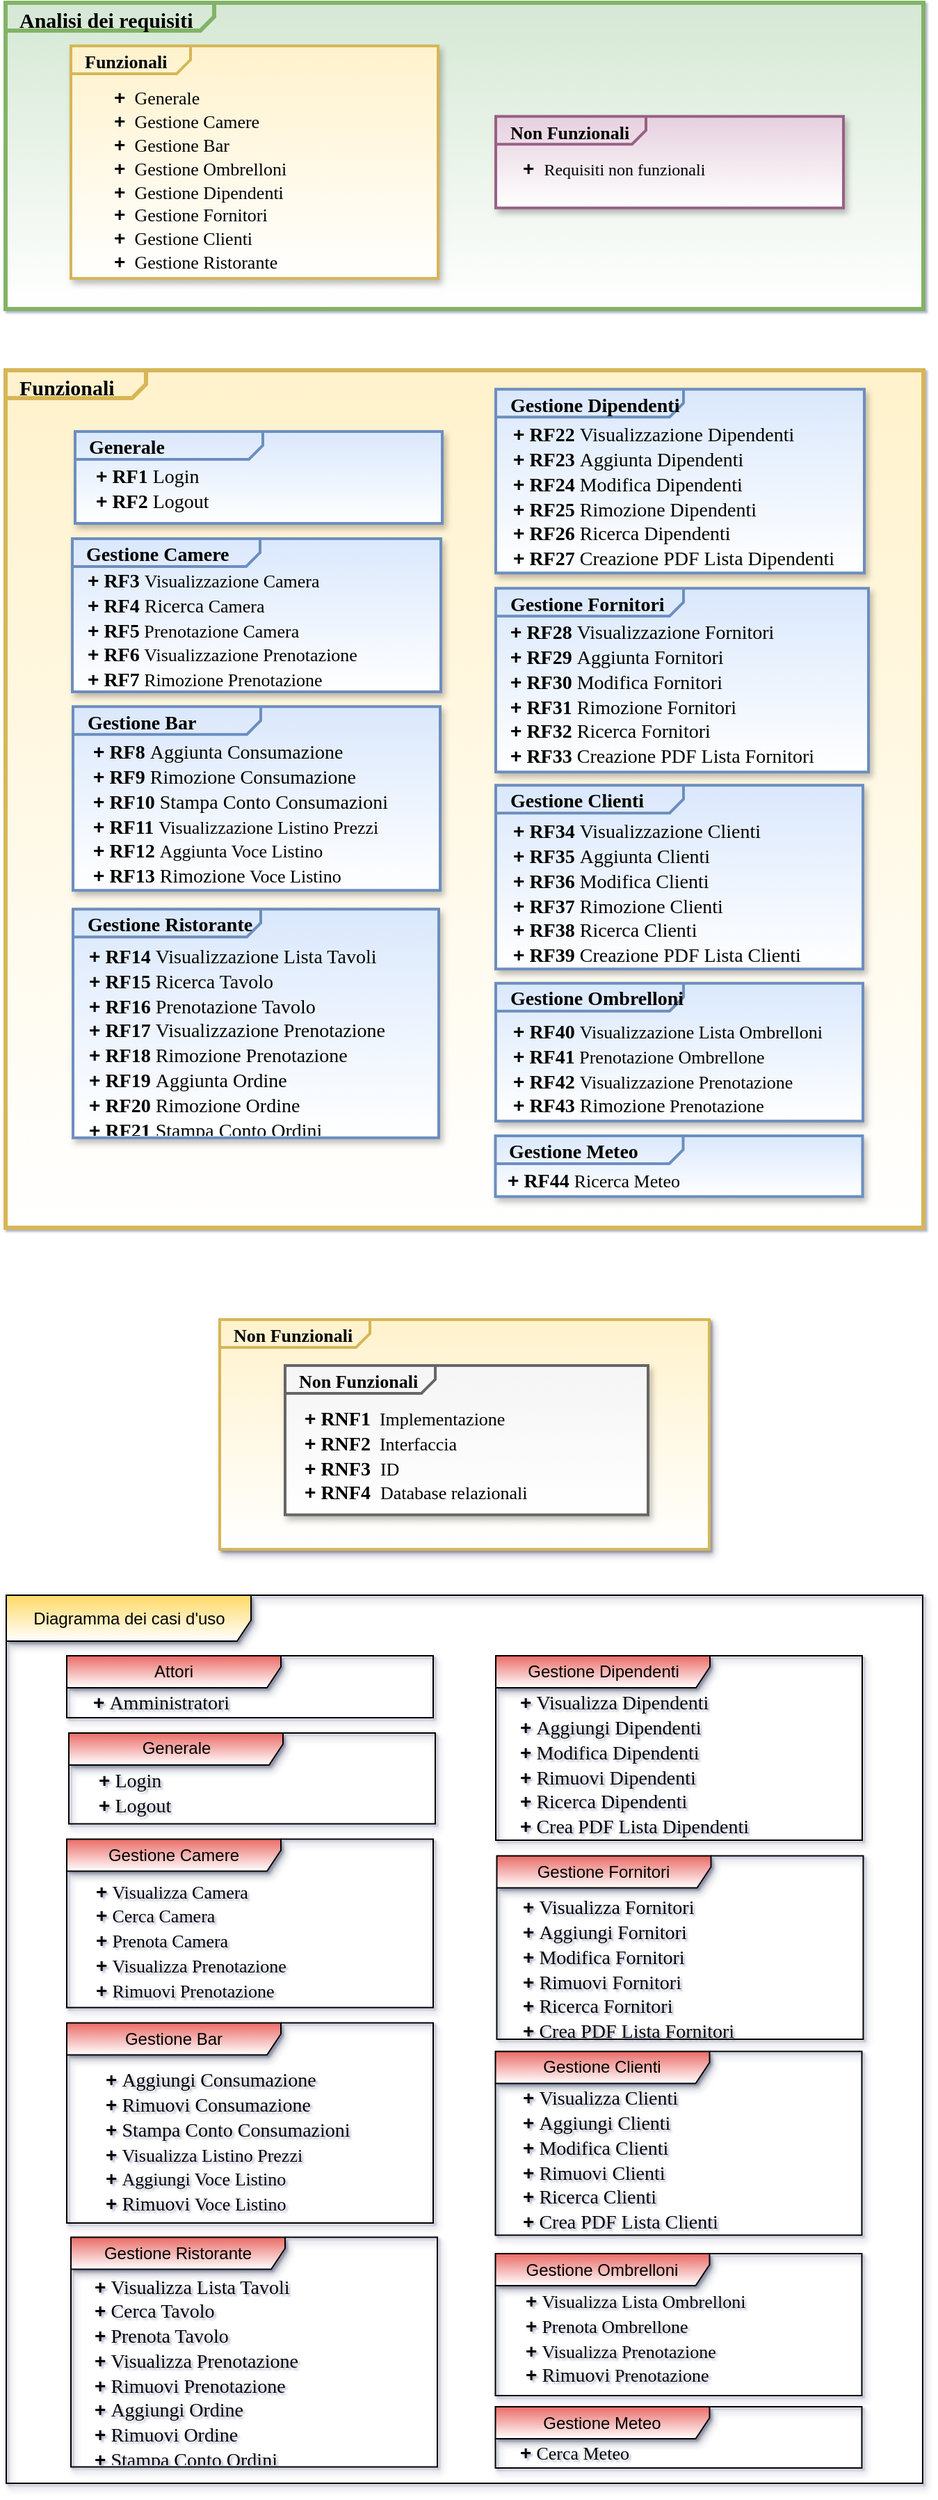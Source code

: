 <mxfile version="14.8.6" type="github">
  <diagram id="C5RBs43oDa-KdzZeNtuy" name="Page-1">
    <mxGraphModel dx="1038" dy="547" grid="1" gridSize="11" guides="1" tooltips="1" connect="1" arrows="1" fold="1" page="1" pageScale="1" pageWidth="827" pageHeight="1169" background="none" math="0" shadow="1">
      <root>
        <mxCell id="WIyWlLk6GJQsqaUBKTNV-0" />
        <mxCell id="WIyWlLk6GJQsqaUBKTNV-1" parent="WIyWlLk6GJQsqaUBKTNV-0" />
        <mxCell id="uHko3ZqcCqg4jHDyhWzK-17" value="Diagramma dei casi d&#39;uso" style="shape=umlFrame;whiteSpace=wrap;html=1;gradientColor=#ffffff;fillColor=#FFD966;shadow=1;sketch=0;width=176;height=33;" parent="WIyWlLk6GJQsqaUBKTNV-1" vertex="1">
          <mxGeometry x="44.5" y="1188" width="659" height="638" as="geometry" />
        </mxCell>
        <mxCell id="uHko3ZqcCqg4jHDyhWzK-24" value="Gestione Ristorante" style="shape=umlFrame;whiteSpace=wrap;html=1;shadow=1;sketch=0;fillColor=#EA6B66;gradientColor=#ffffff;width=154;height=23;" parent="WIyWlLk6GJQsqaUBKTNV-1" vertex="1">
          <mxGeometry x="91" y="1649.25" width="263.5" height="165" as="geometry" />
        </mxCell>
        <mxCell id="uHko3ZqcCqg4jHDyhWzK-28" value="Generale" style="shape=umlFrame;whiteSpace=wrap;html=1;shadow=1;sketch=0;fillColor=#EA6B66;gradientColor=#ffffff;width=154;height=23;" parent="WIyWlLk6GJQsqaUBKTNV-1" vertex="1">
          <mxGeometry x="89.5" y="1287" width="263.5" height="65.25" as="geometry" />
        </mxCell>
        <mxCell id="uHko3ZqcCqg4jHDyhWzK-27" value="Gestione Camere" style="shape=umlFrame;whiteSpace=wrap;html=1;shadow=1;sketch=0;fillColor=#EA6B66;gradientColor=#ffffff;width=154;height=23;" parent="WIyWlLk6GJQsqaUBKTNV-1" vertex="1">
          <mxGeometry x="88" y="1363.25" width="263.5" height="121" as="geometry" />
        </mxCell>
        <mxCell id="uHko3ZqcCqg4jHDyhWzK-25" value="Gestione Ombrelloni" style="shape=umlFrame;whiteSpace=wrap;html=1;shadow=1;sketch=0;fillColor=#EA6B66;gradientColor=#ffffff;width=154;height=23;" parent="WIyWlLk6GJQsqaUBKTNV-1" vertex="1">
          <mxGeometry x="396.25" y="1661" width="263.5" height="102" as="geometry" />
        </mxCell>
        <mxCell id="uHko3ZqcCqg4jHDyhWzK-23" value="Gestione Clienti" style="shape=umlFrame;whiteSpace=wrap;html=1;shadow=1;sketch=0;fillColor=#EA6B66;gradientColor=#ffffff;width=154;height=23;" parent="WIyWlLk6GJQsqaUBKTNV-1" vertex="1">
          <mxGeometry x="396.25" y="1515.75" width="263.5" height="132" as="geometry" />
        </mxCell>
        <mxCell id="uHko3ZqcCqg4jHDyhWzK-22" value="Gestione Fornitori" style="shape=umlFrame;whiteSpace=wrap;html=1;shadow=1;sketch=0;fillColor=#EA6B66;gradientColor=#ffffff;width=154;height=23;" parent="WIyWlLk6GJQsqaUBKTNV-1" vertex="1">
          <mxGeometry x="397.25" y="1375.25" width="263.5" height="131.75" as="geometry" />
        </mxCell>
        <mxCell id="uHko3ZqcCqg4jHDyhWzK-21" value="Gestione Dipendenti" style="shape=umlFrame;whiteSpace=wrap;html=1;shadow=1;sketch=0;fillColor=#EA6B66;gradientColor=#ffffff;width=154;height=23;" parent="WIyWlLk6GJQsqaUBKTNV-1" vertex="1">
          <mxGeometry x="396.5" y="1231.5" width="263.5" height="132.5" as="geometry" />
        </mxCell>
        <mxCell id="D3HDeSOzt5VXVgKv0Lmd-0" value="&lt;p style=&quot;margin: 0px ; margin-top: 4px ; margin-left: 10px ; text-align: left&quot;&gt;&lt;b&gt;&lt;font style=&quot;font-size: 15px&quot; face=&quot;Times New Roman&quot;&gt;Funzionali&lt;/font&gt;&lt;/b&gt;&lt;/p&gt;" style="html=1;shape=mxgraph.sysml.package;align=left;spacingLeft=5;verticalAlign=top;spacingTop=0;labelX=101;html=1;overflow=fill;strokeColor=#d6b656;fillColor=#fff2cc;strokeWidth=3;noLabel=0;autosize=0;gradientColor=#FFFFFF;" parent="WIyWlLk6GJQsqaUBKTNV-1" vertex="1">
          <mxGeometry x="44" y="308" width="660" height="616" as="geometry" />
        </mxCell>
        <mxCell id="D3HDeSOzt5VXVgKv0Lmd-4" value="&lt;p style=&quot;margin: 0px ; margin-top: 4px ; margin-left: 10px ; text-align: left&quot;&gt;&lt;b&gt;&lt;font face=&quot;Times New Roman&quot; style=&quot;font-size: 15px&quot;&gt;Analisi dei requisiti&lt;/font&gt;&lt;/b&gt;&lt;/p&gt;" style="html=1;shape=mxgraph.sysml.package;align=left;spacingLeft=5;verticalAlign=top;spacingTop=-3;labelX=150;html=1;overflow=fill;strokeColor=#82b366;strokeWidth=3;fillColor=#d5e8d4;gradientColor=#FFFFFF;" parent="WIyWlLk6GJQsqaUBKTNV-1" vertex="1">
          <mxGeometry x="44" y="44" width="660" height="220" as="geometry" />
        </mxCell>
        <mxCell id="D3HDeSOzt5VXVgKv0Lmd-6" value="&lt;p style=&quot;margin: 0px ; margin-top: 4px ; margin-left: 10px ; text-align: left&quot;&gt;&lt;b&gt;&lt;font style=&quot;font-size: 13px&quot; face=&quot;Times New Roman&quot;&gt;Non Funzionali&lt;/font&gt;&lt;/b&gt;&lt;/p&gt;" style="html=1;shape=mxgraph.sysml.package;align=left;spacingLeft=5;verticalAlign=top;spacingTop=-3;labelX=108;html=1;overflow=fill;strokeColor=#996185;strokeWidth=2;fontSize=12;fillColor=#e6d0de;shadow=1;gradientColor=#FFFFFF;" parent="WIyWlLk6GJQsqaUBKTNV-1" vertex="1">
          <mxGeometry x="396.5" y="125.63" width="250" height="65.75" as="geometry" />
        </mxCell>
        <mxCell id="D3HDeSOzt5VXVgKv0Lmd-5" value="&lt;p style=&quot;margin: 0px ; margin-top: 4px ; margin-left: 10px ; text-align: left&quot;&gt;&lt;b&gt;&lt;font face=&quot;Times New Roman&quot; style=&quot;font-size: 13px&quot;&gt;Funzionali&lt;/font&gt;&lt;/b&gt;&lt;/p&gt;" style="html=1;shape=mxgraph.sysml.package;align=left;spacingLeft=5;verticalAlign=top;spacingTop=-3;labelX=86;html=1;overflow=fill;fontSize=12;strokeColor=#d6b656;fillColor=#fff2cc;strokeWidth=2;shadow=1;gradientColor=#FFFFFF;" parent="WIyWlLk6GJQsqaUBKTNV-1" vertex="1">
          <mxGeometry x="91" y="75" width="264" height="167" as="geometry" />
        </mxCell>
        <mxCell id="Pwwx5OgXnvk-JeBYDkTg-12" value="&lt;font style=&quot;font-size: 14px&quot;&gt;&lt;font&gt;&lt;b&gt;&lt;font style=&quot;font-size: 14px&quot;&gt;+&lt;/font&gt;&lt;font face=&quot;Times New Roman&quot; style=&quot;font-size: 13px&quot;&gt;&amp;nbsp;&amp;nbsp;&lt;/font&gt;&lt;/b&gt;&lt;/font&gt;&lt;span style=&quot;font-size: 13px ; font-family: &amp;#34;times new roman&amp;#34;&quot;&gt;Generale&lt;/span&gt;&lt;br&gt;&lt;b&gt;&lt;font style=&quot;font-size: 14px&quot;&gt;+&lt;/font&gt;&lt;/b&gt;&lt;span style=&quot;font-size: 13px ; font-family: &amp;#34;times new roman&amp;#34;&quot;&gt;&amp;nbsp;&lt;/span&gt;&lt;span style=&quot;font-size: 13px ; font-family: &amp;#34;times new roman&amp;#34;&quot;&gt;&amp;nbsp;Gestione Camere&lt;/span&gt;&lt;br&gt;&lt;b&gt;&lt;font style=&quot;font-size: 14px&quot;&gt;+&lt;/font&gt;&lt;/b&gt;&lt;span style=&quot;font-size: 13px ; font-family: &amp;#34;times new roman&amp;#34;&quot;&gt;&amp;nbsp; Gestione Bar&lt;/span&gt;&lt;br&gt;&lt;b&gt;&lt;font style=&quot;font-size: 14px&quot;&gt;+&lt;/font&gt;&lt;/b&gt;&lt;span style=&quot;font-size: 13px ; font-family: &amp;#34;times new roman&amp;#34;&quot;&gt;&amp;nbsp;&lt;/span&gt;&lt;span style=&quot;font-family: &amp;#34;times new roman&amp;#34; ; font-size: 13px&quot;&gt;&amp;nbsp;Gestione Ombrelloni&lt;br&gt;&lt;/span&gt;&lt;b&gt;+&lt;/b&gt;&lt;span style=&quot;font-size: 13px ; font-family: &amp;#34;times new roman&amp;#34;&quot;&gt;&amp;nbsp;&lt;/span&gt;&lt;span style=&quot;font-family: &amp;#34;times new roman&amp;#34; ; font-size: 13px&quot;&gt;&amp;nbsp;Gestione Dipendenti&lt;br&gt;&lt;/span&gt;&lt;b&gt;+&lt;/b&gt;&lt;span style=&quot;font-size: 13px ; font-family: &amp;#34;times new roman&amp;#34;&quot;&gt;&amp;nbsp;&lt;/span&gt;&lt;span style=&quot;font-family: &amp;#34;times new roman&amp;#34; ; font-size: 13px&quot;&gt;&amp;nbsp;Gestione Fornitori&lt;br&gt;&lt;/span&gt;&lt;b&gt;+&lt;/b&gt;&lt;span style=&quot;font-size: 13px ; font-family: &amp;#34;times new roman&amp;#34;&quot;&gt;&amp;nbsp;&lt;/span&gt;&lt;span style=&quot;font-family: &amp;#34;times new roman&amp;#34; ; font-size: 13px&quot;&gt;&amp;nbsp;Gestione Clienti&lt;/span&gt;&lt;span style=&quot;font-family: &amp;#34;times new roman&amp;#34; ; font-size: 13px&quot;&gt;&lt;br&gt;&lt;/span&gt;&lt;b&gt;+&lt;/b&gt;&lt;span style=&quot;font-size: 13px ; font-family: &amp;#34;times new roman&amp;#34;&quot;&gt;&amp;nbsp;&lt;/span&gt;&lt;span style=&quot;font-family: &amp;#34;times new roman&amp;#34; ; font-size: 13px&quot;&gt;&amp;nbsp;Gestione Ristorante&lt;br&gt;&lt;/span&gt;&lt;/font&gt;" style="text;strokeColor=none;fillColor=none;html=1;whiteSpace=wrap;verticalAlign=middle;overflow=hidden;" parent="WIyWlLk6GJQsqaUBKTNV-1" vertex="1">
          <mxGeometry x="120" y="99" width="160" height="143" as="geometry" />
        </mxCell>
        <mxCell id="Pwwx5OgXnvk-JeBYDkTg-14" value="&lt;b style=&quot;font-size: 14px&quot;&gt;+&lt;font face=&quot;Times New Roman&quot;&gt;&amp;nbsp;&amp;nbsp;&lt;/font&gt;&lt;/b&gt;&lt;span style=&quot;font-family: &amp;#34;times new roman&amp;#34;&quot;&gt;Requisiti non funzionali&lt;br&gt;&lt;/span&gt;" style="text;html=1;whiteSpace=wrap;verticalAlign=middle;overflow=hidden;" parent="WIyWlLk6GJQsqaUBKTNV-1" vertex="1">
          <mxGeometry x="414" y="143" width="180" height="39" as="geometry" />
        </mxCell>
        <mxCell id="D3HDeSOzt5VXVgKv0Lmd-7" value="&lt;p style=&quot;margin: 0px ; margin-top: 4px ; margin-left: 10px ; text-align: left&quot;&gt;&lt;b&gt;&lt;font style=&quot;font-size: 14px&quot; face=&quot;Times New Roman&quot;&gt;Gestione Camere&lt;/font&gt;&lt;/b&gt;&lt;/p&gt;" style="html=1;shape=mxgraph.sysml.package;align=left;spacingLeft=5;verticalAlign=top;spacingTop=-3;labelX=135;html=1;overflow=fill;strokeColor=#6c8ebf;strokeWidth=2;fontSize=12;fillColor=#dae8fc;shadow=1;gradientColor=#FFFFFF;" parent="WIyWlLk6GJQsqaUBKTNV-1" vertex="1">
          <mxGeometry x="92" y="429" width="265" height="110" as="geometry" />
        </mxCell>
        <mxCell id="D3HDeSOzt5VXVgKv0Lmd-12" value="&lt;font&gt;&lt;font face=&quot;Helvetica&quot; style=&quot;font-size: 14px ; font-weight: 700&quot;&gt;+&lt;/font&gt;&lt;span style=&quot;font-size: 14px ; font-weight: 700&quot;&gt;&amp;nbsp;RF3&lt;/span&gt;&lt;span style=&quot;font-size: 14px ; font-weight: 700&quot;&gt;&amp;nbsp;&lt;/span&gt;&lt;font style=&quot;font-size: 13px&quot;&gt;Visualizzazione Camera&lt;br&gt;&lt;/font&gt;&lt;font face=&quot;Helvetica&quot; style=&quot;font-size: 14px ; font-weight: 700&quot;&gt;+&lt;/font&gt;&lt;span style=&quot;font-size: 14px ; font-weight: 700&quot;&gt;&amp;nbsp;RF4&lt;/span&gt;&lt;span style=&quot;font-size: 14px ; font-weight: 700&quot;&gt;&amp;nbsp;&lt;/span&gt;&lt;span style=&quot;font-size: 14px&quot;&gt;Ricerca&lt;/span&gt;&lt;font style=&quot;font-size: 13px&quot;&gt;&amp;nbsp;Camera&lt;/font&gt;&lt;br&gt;&lt;font face=&quot;Helvetica&quot; style=&quot;font-size: 14px ; font-weight: 700&quot;&gt;+&lt;/font&gt;&lt;span style=&quot;font-size: 14px ; font-weight: 700&quot;&gt;&amp;nbsp;RF5&lt;/span&gt;&lt;span style=&quot;font-size: 13px&quot;&gt;&amp;nbsp;Prenotazione Camera&lt;br&gt;&lt;/span&gt;&lt;font face=&quot;Helvetica&quot; style=&quot;font-size: 14px ; font-weight: 700&quot;&gt;+&lt;/font&gt;&lt;span style=&quot;font-size: 14px ; font-weight: 700&quot;&gt;&amp;nbsp;RF6&lt;/span&gt;&lt;span style=&quot;font-size: 13px&quot;&gt;&amp;nbsp;&lt;/span&gt;&lt;span style=&quot;font-size: 13px&quot;&gt;Visualizzazione Prenotazione&lt;/span&gt;&lt;br&gt;&lt;font face=&quot;Helvetica&quot; style=&quot;font-size: 14px ; font-weight: 700&quot;&gt;+&lt;/font&gt;&lt;span style=&quot;font-size: 14px ; font-weight: 700&quot;&gt;&amp;nbsp;RF7&lt;/span&gt;&lt;span style=&quot;font-size: 13px&quot;&gt;&amp;nbsp;&lt;/span&gt;&lt;span style=&quot;font-size: 13px&quot;&gt;Rimozione Prenotazione&lt;/span&gt;&lt;/font&gt;" style="text;strokeColor=none;fillColor=none;html=1;whiteSpace=wrap;verticalAlign=middle;overflow=hidden;fontFamily=Times New Roman;" parent="WIyWlLk6GJQsqaUBKTNV-1" vertex="1">
          <mxGeometry x="100.5" y="439.63" width="241" height="110" as="geometry" />
        </mxCell>
        <mxCell id="D3HDeSOzt5VXVgKv0Lmd-18" value="&lt;p style=&quot;margin: 0px ; margin-top: 4px ; margin-left: 10px ; text-align: left&quot;&gt;&lt;b&gt;&lt;font style=&quot;font-size: 13px&quot; face=&quot;Times New Roman&quot;&gt;Non Funzionali&lt;/font&gt;&lt;/b&gt;&lt;/p&gt;" style="html=1;shape=mxgraph.sysml.package;align=left;spacingLeft=5;verticalAlign=top;spacingTop=-3;labelX=108;html=1;overflow=fill;strokeWidth=2;fontSize=12;shadow=1;strokeColor=#d6b656;fillColor=#fff2cc;gradientColor=#FFFFFF;" parent="WIyWlLk6GJQsqaUBKTNV-1" vertex="1">
          <mxGeometry x="198" y="990" width="352" height="165" as="geometry" />
        </mxCell>
        <mxCell id="D3HDeSOzt5VXVgKv0Lmd-19" value="&lt;p style=&quot;margin: 0px ; margin-top: 4px ; margin-left: 10px ; text-align: left&quot;&gt;&lt;b&gt;&lt;font style=&quot;font-size: 13px&quot; face=&quot;Times New Roman&quot;&gt;Non Funzionali&lt;/font&gt;&lt;/b&gt;&lt;/p&gt;" style="html=1;shape=mxgraph.sysml.package;align=left;spacingLeft=5;verticalAlign=top;spacingTop=-3;labelX=108;html=1;overflow=fill;strokeWidth=2;fontSize=12;shadow=1;strokeColor=#666666;fillColor=#f5f5f5;gradientColor=#FFFFFF;" parent="WIyWlLk6GJQsqaUBKTNV-1" vertex="1">
          <mxGeometry x="245" y="1023" width="261" height="107.25" as="geometry" />
        </mxCell>
        <mxCell id="D3HDeSOzt5VXVgKv0Lmd-20" value="&lt;font&gt;&lt;font&gt;&lt;font style=&quot;font-weight: bold ; font-size: 14px&quot;&gt;&lt;font face=&quot;Helvetica&quot;&gt;+&lt;/font&gt;&amp;nbsp;RNF1&lt;/font&gt;&lt;font style=&quot;font-weight: bold ; font-size: 13px&quot;&gt;&amp;nbsp; &lt;/font&gt;&lt;font style=&quot;font-size: 13px&quot;&gt;Implementazione&lt;/font&gt;&lt;/font&gt;&lt;br&gt;&lt;font face=&quot;Helvetica&quot; style=&quot;font-size: 14px ; font-weight: 700&quot;&gt;+&lt;/font&gt;&lt;span style=&quot;font-size: 14px ; font-weight: 700&quot;&gt;&amp;nbsp;RNF&lt;/span&gt;&lt;b&gt;&lt;font style=&quot;font-size: 14px&quot;&gt;2&lt;/font&gt;&lt;/b&gt;&lt;span style=&quot;font-size: 13px&quot;&gt;&amp;nbsp;&lt;/span&gt;&lt;span style=&quot;font-size: 13px&quot;&gt;&amp;nbsp;Interfaccia&lt;br&gt;&lt;/span&gt;&lt;font&gt;&lt;font face=&quot;Helvetica&quot; style=&quot;font-size: 14px ; font-weight: 700&quot;&gt;+&lt;/font&gt;&lt;span style=&quot;font-size: 14px ; font-weight: 700&quot;&gt;&amp;nbsp;RNF3&lt;/span&gt;&lt;b style=&quot;font-size: 14px&quot;&gt;&amp;nbsp;&amp;nbsp;&lt;/b&gt;&lt;font style=&quot;font-size: 13px&quot;&gt;ID&lt;/font&gt;&lt;br&gt;&lt;/font&gt;&lt;font face=&quot;Helvetica&quot; style=&quot;font-size: 14px ; font-weight: 700&quot;&gt;+&lt;/font&gt;&lt;span style=&quot;font-size: 14px ; font-weight: 700&quot;&gt;&amp;nbsp;RNF4&lt;/span&gt;&lt;b&gt;&lt;font style=&quot;font-size: 14px&quot;&gt;&amp;nbsp;&amp;nbsp;&lt;/font&gt;&lt;/b&gt;&lt;span style=&quot;font-size: 13px&quot;&gt;Database relazionali&lt;/span&gt;&lt;br&gt;&lt;/font&gt;" style="text;strokeColor=none;fillColor=none;html=1;whiteSpace=wrap;verticalAlign=middle;overflow=hidden;fontFamily=Times New Roman;" parent="WIyWlLk6GJQsqaUBKTNV-1" vertex="1">
          <mxGeometry x="257" y="1045.25" width="183" height="85" as="geometry" />
        </mxCell>
        <mxCell id="4B_8ZGpId8C0Z32hghVD-11" value="&lt;p style=&quot;margin: 0px ; margin-top: 4px ; margin-left: 10px ; text-align: left&quot;&gt;&lt;b&gt;&lt;font style=&quot;font-size: 14px&quot; face=&quot;Times New Roman&quot;&gt;Gestione Ombrelloni&lt;/font&gt;&lt;/b&gt;&lt;/p&gt;" style="html=1;shape=mxgraph.sysml.package;align=left;spacingLeft=5;verticalAlign=top;spacingTop=-3;labelX=135;html=1;overflow=fill;strokeColor=#6c8ebf;strokeWidth=2;fontSize=12;fillColor=#dae8fc;shadow=1;gradientColor=#FFFFFF;" parent="WIyWlLk6GJQsqaUBKTNV-1" vertex="1">
          <mxGeometry x="396.5" y="748.38" width="264" height="99" as="geometry" />
        </mxCell>
        <mxCell id="4B_8ZGpId8C0Z32hghVD-12" value="&lt;p style=&quot;margin: 0px ; margin-top: 4px ; margin-left: 10px ; text-align: left&quot;&gt;&lt;b&gt;&lt;font style=&quot;font-size: 14px&quot; face=&quot;Times New Roman&quot;&gt;Gestione Bar&lt;/font&gt;&lt;/b&gt;&lt;/p&gt;" style="html=1;shape=mxgraph.sysml.package;align=left;spacingLeft=5;verticalAlign=top;spacingTop=-3;labelX=135;html=1;overflow=fill;strokeColor=#6c8ebf;strokeWidth=2;fontSize=12;fillColor=#dae8fc;shadow=1;gradientColor=#FFFFFF;" parent="WIyWlLk6GJQsqaUBKTNV-1" vertex="1">
          <mxGeometry x="92.5" y="549.63" width="264" height="132" as="geometry" />
        </mxCell>
        <mxCell id="4B_8ZGpId8C0Z32hghVD-13" value="&lt;p style=&quot;margin: 0px ; margin-top: 4px ; margin-left: 10px ; text-align: left&quot;&gt;&lt;font face=&quot;Times New Roman&quot;&gt;&lt;span style=&quot;font-size: 14px&quot;&gt;&lt;b&gt;Gestione Ristorante&lt;/b&gt;&lt;/span&gt;&lt;/font&gt;&lt;/p&gt;" style="html=1;shape=mxgraph.sysml.package;align=left;spacingLeft=5;verticalAlign=top;spacingTop=-3;labelX=135;html=1;overflow=fill;strokeColor=#6c8ebf;strokeWidth=2;fontSize=12;fillColor=#dae8fc;shadow=1;gradientColor=#FFFFFF;" parent="WIyWlLk6GJQsqaUBKTNV-1" vertex="1">
          <mxGeometry x="92.5" y="695.13" width="263" height="164.25" as="geometry" />
        </mxCell>
        <mxCell id="4B_8ZGpId8C0Z32hghVD-14" value="&lt;p style=&quot;margin: 0px ; margin-top: 4px ; margin-left: 10px ; text-align: left&quot;&gt;&lt;b&gt;&lt;font style=&quot;font-size: 14px&quot; face=&quot;Times New Roman&quot;&gt;Gestione Clienti&lt;/font&gt;&lt;/b&gt;&lt;/p&gt;" style="html=1;shape=mxgraph.sysml.package;align=left;spacingLeft=5;verticalAlign=top;spacingTop=-3;labelX=135;html=1;overflow=fill;strokeColor=#6c8ebf;strokeWidth=2;fontSize=12;fillColor=#dae8fc;shadow=1;gradientColor=#FFFFFF;" parent="WIyWlLk6GJQsqaUBKTNV-1" vertex="1">
          <mxGeometry x="396.5" y="606.13" width="264" height="132" as="geometry" />
        </mxCell>
        <mxCell id="4B_8ZGpId8C0Z32hghVD-15" value="&lt;p style=&quot;margin: 0px ; margin-top: 4px ; margin-left: 10px ; text-align: left&quot;&gt;&lt;font face=&quot;Times New Roman&quot;&gt;&lt;span style=&quot;font-size: 14px&quot;&gt;&lt;b&gt;Generale&lt;/b&gt;&lt;/span&gt;&lt;/font&gt;&lt;/p&gt;" style="html=1;shape=mxgraph.sysml.package;align=left;spacingLeft=5;verticalAlign=top;spacingTop=-3;labelX=135;html=1;overflow=fill;strokeColor=#6c8ebf;strokeWidth=2;fontSize=12;fillColor=#dae8fc;shadow=1;gradientColor=#FFFFFF;" parent="WIyWlLk6GJQsqaUBKTNV-1" vertex="1">
          <mxGeometry x="94" y="352" width="264" height="66" as="geometry" />
        </mxCell>
        <mxCell id="4B_8ZGpId8C0Z32hghVD-16" value="&lt;font&gt;&lt;font&gt;&lt;font style=&quot;font-weight: bold ; font-size: 14px&quot;&gt;&lt;font face=&quot;Helvetica&quot;&gt;+&lt;/font&gt;&amp;nbsp;RF40&amp;nbsp;&lt;font style=&quot;font-weight: 400 ; font-size: 13px&quot;&gt;Visualizzazione Lista Ombrelloni&lt;/font&gt;&lt;br style=&quot;font-size: 12px ; font-weight: 400&quot;&gt;&lt;font face=&quot;Helvetica&quot;&gt;+&lt;/font&gt; RF41&lt;/font&gt;&lt;font style=&quot;font-size: 13px&quot;&gt;&lt;b&gt;&amp;nbsp;&lt;/b&gt;Prenotazione Ombrellone&lt;br&gt;&lt;/font&gt;&lt;/font&gt;&lt;font face=&quot;Helvetica&quot; style=&quot;font-size: 14px ; font-weight: 700&quot;&gt;+&lt;/font&gt;&lt;span style=&quot;font-size: 14px ; font-weight: 700&quot;&gt;&amp;nbsp;RF42&lt;/span&gt;&lt;span style=&quot;font-size: 14px ; font-weight: 700&quot;&gt;&amp;nbsp;&lt;/span&gt;&lt;font style=&quot;font-size: 13px&quot;&gt;Visualizzazione Prenotazione&lt;/font&gt;&lt;br&gt;&lt;font face=&quot;Helvetica&quot; style=&quot;font-size: 14px ; font-weight: 700&quot;&gt;+&lt;/font&gt;&lt;span style=&quot;font-size: 14px ; font-weight: 700&quot;&gt;&amp;nbsp;RF43&amp;nbsp;&lt;/span&gt;&lt;span style=&quot;font-size: 14px&quot;&gt;Rimozione&lt;/span&gt;&lt;font style=&quot;font-size: 13px&quot;&gt;&amp;nbsp;Prenotazione&lt;/font&gt;&lt;/font&gt;" style="text;strokeColor=none;fillColor=none;html=1;whiteSpace=wrap;verticalAlign=middle;overflow=hidden;fontFamily=Times New Roman;" parent="WIyWlLk6GJQsqaUBKTNV-1" vertex="1">
          <mxGeometry x="407" y="771.88" width="238" height="75.5" as="geometry" />
        </mxCell>
        <mxCell id="4B_8ZGpId8C0Z32hghVD-17" value="&lt;font&gt;&lt;font&gt;&lt;font style=&quot;font-weight: bold ; font-size: 14px&quot;&gt;&lt;font face=&quot;Helvetica&quot;&gt;+&lt;/font&gt;&amp;nbsp;RF8&lt;/font&gt;&lt;font style=&quot;font-size: 14px&quot;&gt;&amp;nbsp;Aggiunta Consumazione&lt;br&gt;&lt;/font&gt;&lt;font&gt;&lt;font style=&quot;font-weight: bold ; font-size: 14px&quot;&gt;&lt;font face=&quot;Helvetica&quot;&gt;+&lt;/font&gt;&amp;nbsp;RF9&lt;/font&gt;&lt;font style=&quot;font-size: 14px&quot;&gt;&amp;nbsp;Rimozione Consumazione&lt;br&gt;&lt;/font&gt;&lt;font style=&quot;font-weight: bold ; font-size: 14px&quot;&gt;&lt;font face=&quot;Helvetica&quot;&gt;+&lt;/font&gt;&amp;nbsp;RF10&lt;/font&gt;&lt;font style=&quot;font-size: 14px&quot;&gt;&amp;nbsp;Stampa Conto Consumazioni&lt;/font&gt;&lt;br&gt;&lt;font face=&quot;Helvetica&quot; style=&quot;font-size: 14px ; font-weight: bold&quot;&gt;+&lt;/font&gt;&lt;span style=&quot;font-size: 14px&quot;&gt;&lt;b&gt; RF11&lt;/b&gt;&amp;nbsp;&lt;/span&gt;&lt;/font&gt;&lt;font style=&quot;font-size: 13px&quot;&gt;Visualizzazione Listino Prezzi&lt;br&gt;&lt;/font&gt;&lt;/font&gt;&lt;font face=&quot;Helvetica&quot; style=&quot;font-size: 14px ; font-weight: 700&quot;&gt;+&lt;/font&gt;&lt;span style=&quot;font-size: 14px ; font-weight: 700&quot;&gt;&amp;nbsp;RF12&lt;/span&gt;&lt;span style=&quot;font-size: 14px&quot;&gt;&amp;nbsp;&lt;/span&gt;&lt;span style=&quot;font-size: 13px&quot;&gt;Aggiunta Voce Listino&lt;/span&gt;&lt;br&gt;&lt;font face=&quot;Helvetica&quot; style=&quot;font-size: 14px ; font-weight: 700&quot;&gt;+&lt;/font&gt;&lt;span style=&quot;font-size: 14px ; font-weight: 700&quot;&gt;&amp;nbsp;RF13&lt;/span&gt;&lt;span style=&quot;font-size: 14px&quot;&gt;&amp;nbsp;&lt;/span&gt;&lt;span style=&quot;font-size: 14px&quot;&gt;Rimozione&lt;/span&gt;&lt;font style=&quot;font-size: 13px&quot;&gt;&amp;nbsp;Voce Listino&lt;/font&gt;&lt;/font&gt;" style="text;strokeColor=none;fillColor=none;html=1;whiteSpace=wrap;verticalAlign=middle;overflow=hidden;fontFamily=Times New Roman;" parent="WIyWlLk6GJQsqaUBKTNV-1" vertex="1">
          <mxGeometry x="104.5" y="558.63" width="220" height="136.5" as="geometry" />
        </mxCell>
        <mxCell id="4B_8ZGpId8C0Z32hghVD-18" value="&lt;font&gt;&lt;font&gt;&lt;font style=&quot;font-weight: bold ; font-size: 14px&quot;&gt;&lt;font face=&quot;Helvetica&quot;&gt;+&lt;/font&gt;&amp;nbsp;RF14&lt;/font&gt;&lt;font style=&quot;font-size: 14px&quot;&gt;&amp;nbsp;Visualizzazione Lista Tavoli&lt;br&gt;&lt;font style=&quot;font-weight: bold&quot;&gt;&lt;font face=&quot;Helvetica&quot;&gt;+&lt;/font&gt;&amp;nbsp;RF15&lt;/font&gt;&amp;nbsp;Ricerca Tavolo&lt;br&gt;&lt;/font&gt;&lt;font&gt;&lt;font style=&quot;font-weight: bold ; font-size: 14px&quot;&gt;&lt;font face=&quot;Helvetica&quot;&gt;+&lt;/font&gt;&amp;nbsp;RF16&lt;/font&gt;&lt;font style=&quot;font-size: 14px&quot;&gt;&amp;nbsp;Prenotazione Tavolo&lt;br&gt;&lt;/font&gt;&lt;font style=&quot;font-weight: bold ; font-size: 14px&quot;&gt;&lt;font face=&quot;Helvetica&quot;&gt;+&lt;/font&gt;&amp;nbsp;RF17&lt;/font&gt;&lt;font style=&quot;font-size: 14px&quot;&gt;&amp;nbsp;Visualizzazione Prenotazione&lt;/font&gt;&lt;br&gt;&lt;font face=&quot;Helvetica&quot; style=&quot;font-size: 14px ; font-weight: bold&quot;&gt;+&lt;/font&gt;&lt;span style=&quot;font-size: 14px&quot;&gt;&lt;b&gt; RF18&lt;/b&gt;&amp;nbsp;Rimozione Prenotazione&lt;/span&gt;&lt;/font&gt;&lt;font style=&quot;font-size: 13px&quot;&gt;&lt;br&gt;&lt;/font&gt;&lt;/font&gt;&lt;font face=&quot;Helvetica&quot; style=&quot;font-size: 14px ; font-weight: 700&quot;&gt;+&lt;/font&gt;&lt;span style=&quot;font-size: 14px ; font-weight: 700&quot;&gt;&amp;nbsp;RF19&lt;/span&gt;&lt;span style=&quot;font-size: 14px&quot;&gt;&amp;nbsp;Aggiunta Ordine&lt;/span&gt;&lt;br&gt;&lt;font face=&quot;Helvetica&quot; style=&quot;font-size: 14px ; font-weight: 700&quot;&gt;+&lt;/font&gt;&lt;span style=&quot;font-size: 14px ; font-weight: 700&quot;&gt;&amp;nbsp;RF20&amp;nbsp;&lt;/span&gt;&lt;span style=&quot;font-size: 14px&quot;&gt;Rimozione Ordine&lt;br&gt;&lt;/span&gt;&lt;font face=&quot;Helvetica&quot; style=&quot;font-size: 14px ; font-weight: 700&quot;&gt;+&lt;/font&gt;&lt;span style=&quot;font-size: 14px ; font-weight: 700&quot;&gt;&amp;nbsp;RF21&lt;/span&gt;&lt;span style=&quot;font-size: 14px&quot;&gt;&amp;nbsp;Stampa Conto Ordini&lt;/span&gt;&lt;span style=&quot;font-size: 14px&quot;&gt;&lt;br&gt;&lt;/span&gt;&lt;/font&gt;" style="text;strokeColor=none;fillColor=none;html=1;whiteSpace=wrap;verticalAlign=middle;overflow=hidden;fontFamily=Times New Roman;" parent="WIyWlLk6GJQsqaUBKTNV-1" vertex="1">
          <mxGeometry x="102" y="718.63" width="220" height="140.75" as="geometry" />
        </mxCell>
        <mxCell id="4B_8ZGpId8C0Z32hghVD-20" value="&lt;font&gt;&lt;font&gt;&lt;font style=&quot;font-weight: bold ; font-size: 14px&quot;&gt;&lt;font face=&quot;Helvetica&quot;&gt;+&lt;/font&gt;&amp;nbsp;RF34&lt;/font&gt;&lt;font style=&quot;font-size: 14px&quot;&gt;&amp;nbsp;Visualizzazione Clienti&lt;br&gt;&lt;/font&gt;&lt;font&gt;&lt;font style=&quot;font-weight: bold ; font-size: 14px&quot;&gt;&lt;font face=&quot;Helvetica&quot;&gt;+&lt;/font&gt;&amp;nbsp;RF35&lt;/font&gt;&lt;font style=&quot;font-size: 14px&quot;&gt;&amp;nbsp;Aggiunta Clienti&lt;br&gt;&lt;/font&gt;&lt;font style=&quot;font-weight: bold ; font-size: 14px&quot;&gt;&lt;font face=&quot;Helvetica&quot;&gt;+&lt;/font&gt;&amp;nbsp;RF36&lt;/font&gt;&lt;font style=&quot;font-size: 14px&quot;&gt;&amp;nbsp;Modifica Clienti&lt;/font&gt;&lt;br&gt;&lt;font face=&quot;Helvetica&quot; style=&quot;font-size: 14px ; font-weight: bold&quot;&gt;+&lt;/font&gt;&lt;span style=&quot;font-size: 14px&quot;&gt;&lt;b&gt; RF37&lt;/b&gt;&amp;nbsp;Rimozione Clienti&lt;/span&gt;&lt;/font&gt;&lt;font style=&quot;font-size: 13px&quot;&gt;&lt;br&gt;&lt;/font&gt;&lt;/font&gt;&lt;font face=&quot;Helvetica&quot; style=&quot;font-size: 14px ; font-weight: 700&quot;&gt;+&lt;/font&gt;&lt;span style=&quot;font-size: 14px ; font-weight: 700&quot;&gt;&amp;nbsp;RF38&lt;/span&gt;&lt;span style=&quot;font-size: 14px&quot;&gt;&amp;nbsp;Ricerca Clienti&lt;/span&gt;&lt;br&gt;&lt;font face=&quot;Helvetica&quot; style=&quot;font-size: 14px ; font-weight: 700&quot;&gt;+&lt;/font&gt;&lt;span style=&quot;font-size: 14px ; font-weight: 700&quot;&gt;&amp;nbsp;RF39&lt;/span&gt;&lt;span style=&quot;font-size: 14px&quot;&gt;&amp;nbsp;Creazione PDF Lista Clienti&lt;/span&gt;&lt;/font&gt;" style="text;strokeColor=none;fillColor=none;html=1;whiteSpace=wrap;verticalAlign=middle;overflow=hidden;fontFamily=Times New Roman;" parent="WIyWlLk6GJQsqaUBKTNV-1" vertex="1">
          <mxGeometry x="406.5" y="628.13" width="236" height="111.5" as="geometry" />
        </mxCell>
        <mxCell id="4B_8ZGpId8C0Z32hghVD-21" value="&lt;font&gt;&lt;font&gt;&lt;font style=&quot;font-weight: bold ; font-size: 14px&quot;&gt;&lt;font face=&quot;Helvetica&quot;&gt;+&lt;/font&gt;&amp;nbsp;RF1&lt;/font&gt;&lt;font style=&quot;font-size: 14px&quot;&gt;&amp;nbsp;Login&lt;br&gt;&lt;font style=&quot;font-weight: bold&quot;&gt;&lt;font face=&quot;Helvetica&quot;&gt;+&lt;/font&gt;&amp;nbsp;RF2&lt;/font&gt;&amp;nbsp;Logout&lt;br&gt;&lt;/font&gt;&lt;/font&gt;&lt;/font&gt;" style="text;strokeColor=none;fillColor=none;html=1;whiteSpace=wrap;verticalAlign=middle;overflow=hidden;fontFamily=Times New Roman;" parent="WIyWlLk6GJQsqaUBKTNV-1" vertex="1">
          <mxGeometry x="106.5" y="368.63" width="240" height="49.37" as="geometry" />
        </mxCell>
        <mxCell id="4B_8ZGpId8C0Z32hghVD-31" value="&lt;p style=&quot;margin: 0px ; margin-top: 4px ; margin-left: 10px ; text-align: left&quot;&gt;&lt;b&gt;&lt;font style=&quot;font-size: 14px&quot; face=&quot;Times New Roman&quot;&gt;Gestione Dipendenti&lt;/font&gt;&lt;/b&gt;&lt;/p&gt;" style="html=1;shape=mxgraph.sysml.package;align=left;spacingLeft=5;verticalAlign=top;spacingTop=-3;labelX=135;html=1;overflow=fill;strokeColor=#6c8ebf;strokeWidth=2;fontSize=12;fillColor=#dae8fc;shadow=1;gradientColor=#FFFFFF;" parent="WIyWlLk6GJQsqaUBKTNV-1" vertex="1">
          <mxGeometry x="396.5" y="321.63" width="265" height="132" as="geometry" />
        </mxCell>
        <mxCell id="4B_8ZGpId8C0Z32hghVD-32" value="&lt;font style=&quot;font-size: 14px&quot;&gt;&lt;font style=&quot;font-size: 14px&quot;&gt;&lt;font style=&quot;font-size: 14px&quot;&gt;&lt;font style=&quot;font-weight: bold ; font-size: 14px&quot;&gt;&lt;font face=&quot;Helvetica&quot; style=&quot;font-size: 14px&quot;&gt;+&lt;/font&gt;&amp;nbsp;RF22&lt;/font&gt;&lt;font style=&quot;font-size: 14px&quot;&gt;&amp;nbsp;Visualizzazione Dipendenti&lt;br&gt;&lt;/font&gt;&lt;font style=&quot;font-size: 14px&quot;&gt;&lt;font style=&quot;font-weight: bold ; font-size: 14px&quot;&gt;&lt;font face=&quot;Helvetica&quot; style=&quot;font-size: 14px&quot;&gt;+&lt;/font&gt;&amp;nbsp;RF23&lt;/font&gt;&lt;font style=&quot;font-size: 14px&quot;&gt;&amp;nbsp;Aggiunta Dipendenti&lt;br&gt;&lt;/font&gt;&lt;font style=&quot;font-weight: bold ; font-size: 14px&quot;&gt;&lt;font face=&quot;Helvetica&quot; style=&quot;font-size: 14px&quot;&gt;+&lt;/font&gt;&amp;nbsp;RF24&lt;/font&gt;&lt;font style=&quot;font-size: 14px&quot;&gt;&amp;nbsp;Modifica&amp;nbsp;&lt;/font&gt;Dipendenti&lt;br&gt;&lt;font face=&quot;Helvetica&quot; style=&quot;font-weight: bold ; font-size: 14px&quot;&gt;+&lt;/font&gt;&lt;b&gt; RF25&lt;/b&gt;&amp;nbsp;Rimozione&amp;nbsp;&lt;/font&gt;&lt;font style=&quot;font-size: 14px&quot;&gt;Dipendenti&lt;br&gt;&lt;/font&gt;&lt;/font&gt;&lt;font face=&quot;Helvetica&quot; style=&quot;font-weight: 700 ; font-size: 14px&quot;&gt;+&lt;/font&gt;&lt;span style=&quot;font-weight: 700&quot;&gt;&amp;nbsp;RF26&lt;/span&gt;&amp;nbsp;Ricerca&amp;nbsp;Dipendenti&lt;br&gt;&lt;font face=&quot;Helvetica&quot; style=&quot;font-weight: 700 ; font-size: 14px&quot;&gt;+&lt;/font&gt;&lt;span style=&quot;font-weight: 700&quot;&gt;&amp;nbsp;RF27&lt;/span&gt;&amp;nbsp;Creazione PDF Lista&amp;nbsp;&lt;/font&gt;Dipendenti&lt;/font&gt;" style="text;strokeColor=none;fillColor=none;html=1;whiteSpace=wrap;verticalAlign=middle;overflow=hidden;fontFamily=Times New Roman;" parent="WIyWlLk6GJQsqaUBKTNV-1" vertex="1">
          <mxGeometry x="406.5" y="343.63" width="248" height="111.5" as="geometry" />
        </mxCell>
        <mxCell id="4B_8ZGpId8C0Z32hghVD-33" value="&lt;p style=&quot;margin: 0px ; margin-top: 4px ; margin-left: 10px ; text-align: left&quot;&gt;&lt;b&gt;&lt;font style=&quot;font-size: 14px&quot; face=&quot;Times New Roman&quot;&gt;Gestione Fornitori&lt;/font&gt;&lt;/b&gt;&lt;/p&gt;" style="html=1;shape=mxgraph.sysml.package;align=left;spacingLeft=5;verticalAlign=top;spacingTop=-3;labelX=135;html=1;overflow=fill;strokeColor=#6c8ebf;strokeWidth=2;fontSize=12;fillColor=#dae8fc;shadow=1;gradientColor=#FFFFFF;" parent="WIyWlLk6GJQsqaUBKTNV-1" vertex="1">
          <mxGeometry x="396.5" y="464.63" width="268" height="132" as="geometry" />
        </mxCell>
        <mxCell id="4B_8ZGpId8C0Z32hghVD-34" value="&lt;font&gt;&lt;font&gt;&lt;font style=&quot;font-weight: bold ; font-size: 14px&quot;&gt;&lt;font face=&quot;Helvetica&quot;&gt;+&lt;/font&gt;&amp;nbsp;RF28&lt;/font&gt;&lt;font style=&quot;font-size: 14px&quot;&gt;&amp;nbsp;Visualizzazione Fornitori&lt;br&gt;&lt;/font&gt;&lt;font&gt;&lt;font style=&quot;font-weight: bold ; font-size: 14px&quot;&gt;&lt;font face=&quot;Helvetica&quot;&gt;+&lt;/font&gt;&amp;nbsp;RF29&lt;/font&gt;&lt;font style=&quot;font-size: 14px&quot;&gt;&amp;nbsp;Aggiunta Fornitori&lt;br&gt;&lt;/font&gt;&lt;font style=&quot;font-weight: bold ; font-size: 14px&quot;&gt;&lt;font face=&quot;Helvetica&quot;&gt;+&lt;/font&gt;&amp;nbsp;RF30&lt;/font&gt;&lt;font style=&quot;font-size: 14px&quot;&gt;&amp;nbsp;Modifica&amp;nbsp;&lt;/font&gt;&lt;span style=&quot;font-size: 14px&quot;&gt;Fornitori&lt;/span&gt;&lt;br&gt;&lt;font face=&quot;Helvetica&quot; style=&quot;font-size: 14px ; font-weight: bold&quot;&gt;+&lt;/font&gt;&lt;span style=&quot;font-size: 14px&quot;&gt;&lt;b&gt; RF31&lt;/b&gt;&amp;nbsp;Rimozione&amp;nbsp;&lt;/span&gt;&lt;/font&gt;&lt;font style=&quot;font-size: 13px&quot;&gt;&lt;span style=&quot;font-size: 14px&quot;&gt;Fornitori&lt;/span&gt;&lt;br&gt;&lt;/font&gt;&lt;/font&gt;&lt;font face=&quot;Helvetica&quot; style=&quot;font-size: 14px ; font-weight: 700&quot;&gt;+&lt;/font&gt;&lt;span style=&quot;font-size: 14px ; font-weight: 700&quot;&gt;&amp;nbsp;RF32&lt;/span&gt;&lt;span style=&quot;font-size: 14px&quot;&gt;&amp;nbsp;Ricerca&amp;nbsp;&lt;/span&gt;&lt;span style=&quot;font-size: 14px&quot;&gt;Fornitori&lt;/span&gt;&lt;br&gt;&lt;font face=&quot;Helvetica&quot; style=&quot;font-size: 14px ; font-weight: 700&quot;&gt;+&lt;/font&gt;&lt;span style=&quot;font-size: 14px ; font-weight: 700&quot;&gt;&amp;nbsp;RF33&lt;/span&gt;&lt;span style=&quot;font-size: 14px&quot;&gt;&amp;nbsp;Creazione PDF Lista&amp;nbsp;&lt;/span&gt;&lt;/font&gt;&lt;span style=&quot;font-size: 14px&quot;&gt;Fornitori&lt;/span&gt;" style="text;strokeColor=none;fillColor=none;html=1;whiteSpace=wrap;verticalAlign=middle;overflow=hidden;fontFamily=Times New Roman;" parent="WIyWlLk6GJQsqaUBKTNV-1" vertex="1">
          <mxGeometry x="405" y="485.13" width="237.5" height="111.5" as="geometry" />
        </mxCell>
        <mxCell id="uHko3ZqcCqg4jHDyhWzK-12" value="&lt;font&gt;&lt;font&gt;&lt;font style=&quot;font-weight: bold ; font-size: 14px&quot;&gt;&lt;font face=&quot;Helvetica&quot;&gt;+&lt;/font&gt;&lt;/font&gt;&lt;font style=&quot;font-size: 14px&quot;&gt;&amp;nbsp;Login&lt;br&gt;&lt;font style=&quot;font-weight: bold&quot;&gt;&lt;font face=&quot;Helvetica&quot;&gt;+&lt;/font&gt;&lt;/font&gt;&amp;nbsp;Logout&lt;br&gt;&lt;/font&gt;&lt;/font&gt;&lt;/font&gt;" style="text;strokeColor=none;fillColor=none;html=1;whiteSpace=wrap;verticalAlign=middle;overflow=hidden;fontFamily=Times New Roman;" parent="WIyWlLk6GJQsqaUBKTNV-1" vertex="1">
          <mxGeometry x="109" y="1308.25" width="240" height="44" as="geometry" />
        </mxCell>
        <mxCell id="uHko3ZqcCqg4jHDyhWzK-14" value="&lt;font&gt;&lt;font&gt;&lt;font style=&quot;font-weight: bold ; font-size: 14px&quot;&gt;&lt;font face=&quot;Helvetica&quot;&gt;+&lt;/font&gt;&amp;nbsp;&lt;/font&gt;&lt;font style=&quot;font-size: 14px&quot;&gt;Visualizza Dipendenti&lt;br&gt;&lt;/font&gt;&lt;font&gt;&lt;font style=&quot;font-weight: bold ; font-size: 14px&quot;&gt;&lt;font face=&quot;Helvetica&quot;&gt;+&lt;/font&gt;&amp;nbsp;&lt;/font&gt;&lt;font style=&quot;font-size: 14px&quot;&gt;Aggiungi Dipendenti&lt;br&gt;&lt;/font&gt;&lt;font style=&quot;font-weight: bold ; font-size: 14px&quot;&gt;&lt;font face=&quot;Helvetica&quot;&gt;+&lt;/font&gt;&amp;nbsp;&lt;/font&gt;&lt;font style=&quot;font-size: 14px&quot;&gt;Modifica&amp;nbsp;&lt;/font&gt;&lt;span style=&quot;font-size: 14px&quot;&gt;Dipendenti&lt;/span&gt;&lt;br&gt;&lt;font face=&quot;Helvetica&quot; style=&quot;font-size: 14px ; font-weight: bold&quot;&gt;+&lt;/font&gt;&lt;span style=&quot;font-size: 14px&quot;&gt;&lt;b&gt;&amp;nbsp;&lt;/b&gt;Rimuovi&amp;nbsp;&lt;/span&gt;&lt;/font&gt;&lt;font style=&quot;font-size: 13px&quot;&gt;&lt;span style=&quot;font-size: 14px&quot;&gt;Dipendenti&lt;/span&gt;&lt;br&gt;&lt;/font&gt;&lt;/font&gt;&lt;font face=&quot;Helvetica&quot; style=&quot;font-size: 14px ; font-weight: 700&quot;&gt;+&lt;/font&gt;&lt;span style=&quot;font-size: 14px ; font-weight: 700&quot;&gt;&amp;nbsp;&lt;/span&gt;&lt;span style=&quot;font-size: 14px&quot;&gt;Ricerca&amp;nbsp;&lt;/span&gt;&lt;span style=&quot;font-size: 14px&quot;&gt;Dipendenti&lt;/span&gt;&lt;br&gt;&lt;font face=&quot;Helvetica&quot; style=&quot;font-size: 14px ; font-weight: 700&quot;&gt;+&lt;/font&gt;&lt;span style=&quot;font-size: 14px ; font-weight: 700&quot;&gt;&amp;nbsp;&lt;/span&gt;&lt;span style=&quot;font-size: 14px&quot;&gt;Crea PDF Lista&amp;nbsp;&lt;/span&gt;&lt;/font&gt;&lt;span style=&quot;font-size: 14px&quot;&gt;Dipendenti&lt;/span&gt;" style="text;strokeColor=none;fillColor=none;html=1;whiteSpace=wrap;verticalAlign=middle;overflow=hidden;fontFamily=Times New Roman;" parent="WIyWlLk6GJQsqaUBKTNV-1" vertex="1">
          <mxGeometry x="411.5" y="1254" width="220" height="111.5" as="geometry" />
        </mxCell>
        <mxCell id="uHko3ZqcCqg4jHDyhWzK-16" value="&lt;font&gt;&lt;font&gt;&lt;font style=&quot;font-weight: bold ; font-size: 14px&quot;&gt;&lt;font face=&quot;Helvetica&quot;&gt;+&lt;/font&gt;&amp;nbsp;&lt;/font&gt;&lt;font style=&quot;font-size: 14px&quot;&gt;Visualizza Fornitori&lt;br&gt;&lt;/font&gt;&lt;font&gt;&lt;font style=&quot;font-weight: bold ; font-size: 14px&quot;&gt;&lt;font face=&quot;Helvetica&quot;&gt;+&lt;/font&gt;&amp;nbsp;&lt;/font&gt;&lt;font style=&quot;font-size: 14px&quot;&gt;Aggiungi Fornitori&lt;br&gt;&lt;/font&gt;&lt;font style=&quot;font-weight: bold ; font-size: 14px&quot;&gt;&lt;font face=&quot;Helvetica&quot;&gt;+&lt;/font&gt;&amp;nbsp;&lt;/font&gt;&lt;font style=&quot;font-size: 14px&quot;&gt;Modifica&amp;nbsp;&lt;/font&gt;&lt;span style=&quot;font-size: 14px&quot;&gt;Fornitori&lt;/span&gt;&lt;br&gt;&lt;font face=&quot;Helvetica&quot; style=&quot;font-size: 14px ; font-weight: bold&quot;&gt;+&lt;/font&gt;&lt;span style=&quot;font-size: 14px&quot;&gt;&lt;b&gt;&amp;nbsp;&lt;/b&gt;Rimuovi&amp;nbsp;&lt;/span&gt;&lt;/font&gt;&lt;font style=&quot;font-size: 13px&quot;&gt;&lt;span style=&quot;font-size: 14px&quot;&gt;Fornitori&lt;/span&gt;&lt;br&gt;&lt;/font&gt;&lt;/font&gt;&lt;font face=&quot;Helvetica&quot; style=&quot;font-size: 14px ; font-weight: 700&quot;&gt;+&lt;/font&gt;&lt;span style=&quot;font-size: 14px ; font-weight: 700&quot;&gt;&amp;nbsp;&lt;/span&gt;&lt;span style=&quot;font-size: 14px&quot;&gt;Ricerca&amp;nbsp;&lt;/span&gt;&lt;span style=&quot;font-size: 14px&quot;&gt;Fornitori&lt;/span&gt;&lt;br&gt;&lt;font face=&quot;Helvetica&quot; style=&quot;font-size: 14px ; font-weight: 700&quot;&gt;+&lt;/font&gt;&lt;span style=&quot;font-size: 14px ; font-weight: 700&quot;&gt;&amp;nbsp;&lt;/span&gt;&lt;span style=&quot;font-size: 14px&quot;&gt;Crea PDF Lista&amp;nbsp;&lt;/span&gt;&lt;/font&gt;&lt;span style=&quot;font-size: 14px&quot;&gt;Fornitori&lt;/span&gt;" style="text;strokeColor=none;fillColor=none;html=1;whiteSpace=wrap;verticalAlign=middle;overflow=hidden;fontFamily=Times New Roman;" parent="WIyWlLk6GJQsqaUBKTNV-1" vertex="1">
          <mxGeometry x="414" y="1401.25" width="220" height="111.5" as="geometry" />
        </mxCell>
        <mxCell id="uHko3ZqcCqg4jHDyhWzK-2" value="&lt;font&gt;&lt;font face=&quot;Helvetica&quot; style=&quot;font-size: 14px ; font-weight: 700&quot;&gt;+&lt;/font&gt;&lt;span style=&quot;font-size: 14px ; font-weight: 700&quot;&gt;&amp;nbsp;&lt;/span&gt;&lt;font style=&quot;font-size: 13px&quot;&gt;Visualizza Camera&lt;br&gt;&lt;/font&gt;&lt;font face=&quot;Helvetica&quot; style=&quot;font-size: 14px ; font-weight: 700&quot;&gt;+&lt;/font&gt;&lt;span style=&quot;font-size: 14px ; font-weight: 700&quot;&gt;&amp;nbsp;&lt;/span&gt;&lt;font style=&quot;font-size: 13px&quot;&gt;Cerca Camera&lt;/font&gt;&lt;br&gt;&lt;font face=&quot;Helvetica&quot; style=&quot;font-size: 14px ; font-weight: 700&quot;&gt;+&lt;/font&gt;&lt;span style=&quot;font-size: 14px ; font-weight: 700&quot;&gt;&amp;nbsp;&lt;/span&gt;&lt;span style=&quot;font-size: 13px&quot;&gt;Prenota Camera&lt;br&gt;&lt;/span&gt;&lt;font face=&quot;Helvetica&quot; style=&quot;font-size: 14px ; font-weight: 700&quot;&gt;+&lt;/font&gt;&lt;span style=&quot;font-size: 14px ; font-weight: 700&quot;&gt;&amp;nbsp;&lt;/span&gt;&lt;span style=&quot;font-size: 13px&quot;&gt;Visualizza Prenotazione&lt;/span&gt;&lt;br&gt;&lt;font face=&quot;Helvetica&quot; style=&quot;font-size: 14px ; font-weight: 700&quot;&gt;+&lt;/font&gt;&lt;span style=&quot;font-size: 14px ; font-weight: 700&quot;&gt;&amp;nbsp;&lt;/span&gt;&lt;span style=&quot;font-size: 13px&quot;&gt;Rimuovi Prenotazione&lt;/span&gt;&lt;/font&gt;" style="text;strokeColor=none;fillColor=none;html=1;whiteSpace=wrap;verticalAlign=middle;overflow=hidden;fontFamily=Times New Roman;" parent="WIyWlLk6GJQsqaUBKTNV-1" vertex="1">
          <mxGeometry x="106.5" y="1390.13" width="241" height="88" as="geometry" />
        </mxCell>
        <mxCell id="uHko3ZqcCqg4jHDyhWzK-9" value="&lt;font&gt;&lt;font&gt;&lt;font style=&quot;font-weight: bold ; font-size: 14px&quot;&gt;&lt;font face=&quot;Helvetica&quot;&gt;+&lt;/font&gt;&amp;nbsp;&lt;/font&gt;&lt;font style=&quot;font-size: 14px&quot;&gt;Aggiungi Consumazione&lt;br&gt;&lt;/font&gt;&lt;font&gt;&lt;font style=&quot;font-weight: bold ; font-size: 14px&quot;&gt;&lt;font face=&quot;Helvetica&quot;&gt;+&lt;/font&gt;&amp;nbsp;&lt;/font&gt;&lt;font style=&quot;font-size: 14px&quot;&gt;Rimuovi Consumazione&lt;br&gt;&lt;/font&gt;&lt;font style=&quot;font-weight: bold ; font-size: 14px&quot;&gt;&lt;font face=&quot;Helvetica&quot;&gt;+&lt;/font&gt;&amp;nbsp;&lt;/font&gt;&lt;font style=&quot;font-size: 14px&quot;&gt;Stampa Conto Consumazioni&lt;/font&gt;&lt;br&gt;&lt;font face=&quot;Helvetica&quot; style=&quot;font-size: 14px ; font-weight: bold&quot;&gt;+&lt;/font&gt;&lt;span style=&quot;font-size: 14px&quot;&gt;&lt;b&gt;&amp;nbsp;&lt;/b&gt;&lt;/span&gt;&lt;/font&gt;&lt;font style=&quot;font-size: 13px&quot;&gt;Visualizza Listino Prezzi&lt;br&gt;&lt;/font&gt;&lt;/font&gt;&lt;font face=&quot;Helvetica&quot; style=&quot;font-size: 14px ; font-weight: 700&quot;&gt;+&lt;/font&gt;&lt;span style=&quot;font-size: 14px ; font-weight: 700&quot;&gt;&amp;nbsp;&lt;/span&gt;&lt;span style=&quot;font-size: 13px&quot;&gt;Aggiungi Voce Listino&lt;/span&gt;&lt;br&gt;&lt;font face=&quot;Helvetica&quot; style=&quot;font-size: 14px ; font-weight: 700&quot;&gt;+&lt;/font&gt;&lt;span style=&quot;font-size: 14px ; font-weight: 700&quot;&gt;&amp;nbsp;&lt;/span&gt;&lt;span style=&quot;font-size: 14px&quot;&gt;Rimuovi&lt;/span&gt;&lt;font style=&quot;font-size: 13px&quot;&gt;&amp;nbsp;Voce Listino&lt;/font&gt;&lt;/font&gt;" style="text;strokeColor=none;fillColor=none;html=1;whiteSpace=wrap;verticalAlign=middle;overflow=hidden;fontFamily=Times New Roman;" parent="WIyWlLk6GJQsqaUBKTNV-1" vertex="1">
          <mxGeometry x="114" y="1512.75" width="220" height="136.5" as="geometry" />
        </mxCell>
        <mxCell id="uHko3ZqcCqg4jHDyhWzK-11" value="&lt;font&gt;&lt;font&gt;&lt;font style=&quot;font-weight: bold ; font-size: 14px&quot;&gt;&lt;font face=&quot;Helvetica&quot;&gt;+&lt;/font&gt;&amp;nbsp;&lt;/font&gt;&lt;font style=&quot;font-size: 14px&quot;&gt;Visualizza Clienti&lt;br&gt;&lt;/font&gt;&lt;font&gt;&lt;font style=&quot;font-weight: bold ; font-size: 14px&quot;&gt;&lt;font face=&quot;Helvetica&quot;&gt;+&lt;/font&gt;&amp;nbsp;&lt;/font&gt;&lt;font style=&quot;font-size: 14px&quot;&gt;Aggiungi Clienti&lt;br&gt;&lt;/font&gt;&lt;font style=&quot;font-weight: bold ; font-size: 14px&quot;&gt;&lt;font face=&quot;Helvetica&quot;&gt;+&lt;/font&gt;&amp;nbsp;&lt;/font&gt;&lt;font style=&quot;font-size: 14px&quot;&gt;Modifica Clienti&lt;/font&gt;&lt;br&gt;&lt;font face=&quot;Helvetica&quot; style=&quot;font-size: 14px ; font-weight: bold&quot;&gt;+&lt;/font&gt;&lt;span style=&quot;font-size: 14px&quot;&gt;&lt;b&gt;&amp;nbsp;&lt;/b&gt;Rimuovi&amp;nbsp;Clienti&lt;/span&gt;&lt;/font&gt;&lt;font style=&quot;font-size: 13px&quot;&gt;&lt;br&gt;&lt;/font&gt;&lt;/font&gt;&lt;font face=&quot;Helvetica&quot; style=&quot;font-size: 14px ; font-weight: 700&quot;&gt;+&lt;/font&gt;&lt;span style=&quot;font-size: 14px ; font-weight: 700&quot;&gt;&amp;nbsp;&lt;/span&gt;&lt;span style=&quot;font-size: 14px&quot;&gt;Ricerca Clienti&lt;/span&gt;&lt;br&gt;&lt;font face=&quot;Helvetica&quot; style=&quot;font-size: 14px ; font-weight: 700&quot;&gt;+&lt;/font&gt;&lt;span style=&quot;font-size: 14px ; font-weight: 700&quot;&gt;&amp;nbsp;&lt;/span&gt;&lt;span style=&quot;font-size: 14px&quot;&gt;Crea PDF Lista Clienti&lt;/span&gt;&lt;/font&gt;" style="text;strokeColor=none;fillColor=none;html=1;whiteSpace=wrap;verticalAlign=middle;overflow=hidden;fontFamily=Times New Roman;" parent="WIyWlLk6GJQsqaUBKTNV-1" vertex="1">
          <mxGeometry x="413.75" y="1537.75" width="220" height="111.5" as="geometry" />
        </mxCell>
        <mxCell id="uHko3ZqcCqg4jHDyhWzK-10" value="&lt;font&gt;&lt;font&gt;&lt;font style=&quot;font-weight: bold ; font-size: 14px&quot;&gt;&lt;font face=&quot;Helvetica&quot;&gt;+&lt;/font&gt;&amp;nbsp;&lt;/font&gt;&lt;font style=&quot;font-size: 14px&quot;&gt;Visualizza Lista Tavoli&lt;br&gt;&lt;font style=&quot;font-weight: bold&quot;&gt;&lt;font face=&quot;Helvetica&quot;&gt;+&lt;/font&gt;&amp;nbsp;&lt;/font&gt;&lt;font&gt;C&lt;/font&gt;&lt;font&gt;erca Tavolo&lt;/font&gt;&lt;br&gt;&lt;/font&gt;&lt;font&gt;&lt;font style=&quot;font-weight: bold ; font-size: 14px&quot;&gt;&lt;font face=&quot;Helvetica&quot;&gt;+&lt;/font&gt;&amp;nbsp;&lt;/font&gt;&lt;font style=&quot;font-size: 14px&quot;&gt;Prenota Tavolo&lt;br&gt;&lt;/font&gt;&lt;font style=&quot;font-weight: bold ; font-size: 14px&quot;&gt;&lt;font face=&quot;Helvetica&quot;&gt;+&lt;/font&gt;&amp;nbsp;&lt;/font&gt;&lt;font style=&quot;font-size: 14px&quot;&gt;Visualizza Prenotazione&lt;/font&gt;&lt;br&gt;&lt;font face=&quot;Helvetica&quot; style=&quot;font-size: 14px ; font-weight: bold&quot;&gt;+&lt;/font&gt;&lt;span style=&quot;font-size: 14px&quot;&gt;&lt;b&gt;&amp;nbsp;&lt;/b&gt;Rimuovi Prenotazione&lt;/span&gt;&lt;/font&gt;&lt;font style=&quot;font-size: 13px&quot;&gt;&lt;br&gt;&lt;/font&gt;&lt;/font&gt;&lt;font face=&quot;Helvetica&quot; style=&quot;font-size: 14px ; font-weight: 700&quot;&gt;+&lt;/font&gt;&lt;span style=&quot;font-size: 14px ; font-weight: 700&quot;&gt;&amp;nbsp;&lt;/span&gt;&lt;span style=&quot;font-size: 14px&quot;&gt;Aggiungi Ordine&lt;/span&gt;&lt;br&gt;&lt;font face=&quot;Helvetica&quot; style=&quot;font-size: 14px ; font-weight: 700&quot;&gt;+&lt;/font&gt;&lt;span style=&quot;font-size: 14px ; font-weight: 700&quot;&gt;&amp;nbsp;&lt;/span&gt;&lt;span style=&quot;font-size: 14px&quot;&gt;Rimuovi Ordine&lt;br&gt;&lt;/span&gt;&lt;font face=&quot;Helvetica&quot; style=&quot;font-size: 14px ; font-weight: 700&quot;&gt;+&lt;/font&gt;&lt;span style=&quot;font-size: 14px ; font-weight: 700&quot;&gt;&amp;nbsp;&lt;/span&gt;&lt;span style=&quot;font-size: 14px&quot;&gt;Stampa Conto Ordini&lt;/span&gt;&lt;span style=&quot;font-size: 14px&quot;&gt;&lt;br&gt;&lt;/span&gt;&lt;/font&gt;" style="text;strokeColor=none;fillColor=none;html=1;whiteSpace=wrap;verticalAlign=middle;overflow=hidden;fontFamily=Times New Roman;" parent="WIyWlLk6GJQsqaUBKTNV-1" vertex="1">
          <mxGeometry x="106" y="1674.25" width="220" height="140" as="geometry" />
        </mxCell>
        <mxCell id="uHko3ZqcCqg4jHDyhWzK-8" value="&lt;font&gt;&lt;font&gt;&lt;font style=&quot;font-weight: bold ; font-size: 14px&quot;&gt;&lt;font face=&quot;Helvetica&quot;&gt;+&lt;/font&gt;&amp;nbsp;&lt;font style=&quot;font-weight: 400 ; font-size: 13px&quot;&gt;Visualizza Lista Ombrelloni&lt;/font&gt;&lt;br style=&quot;font-size: 12px ; font-weight: 400&quot;&gt;&lt;font face=&quot;Helvetica&quot;&gt;+&lt;/font&gt;&amp;nbsp;&lt;/font&gt;&lt;font style=&quot;font-size: 13px&quot;&gt;Prenota Ombrellone&lt;br&gt;&lt;/font&gt;&lt;/font&gt;&lt;font face=&quot;Helvetica&quot; style=&quot;font-size: 14px ; font-weight: 700&quot;&gt;+&lt;/font&gt;&lt;span style=&quot;font-size: 14px ; font-weight: 700&quot;&gt;&amp;nbsp;&lt;/span&gt;&lt;font style=&quot;font-size: 13px&quot;&gt;Visualizza Prenotazione&lt;/font&gt;&lt;br&gt;&lt;font face=&quot;Helvetica&quot; style=&quot;font-size: 14px ; font-weight: 700&quot;&gt;+&lt;/font&gt;&lt;span style=&quot;font-size: 14px ; font-weight: 700&quot;&gt;&amp;nbsp;&lt;/span&gt;&lt;span style=&quot;font-size: 14px&quot;&gt;Rimuovi&lt;/span&gt;&lt;font style=&quot;font-size: 13px&quot;&gt;&amp;nbsp;Prenotazione&lt;/font&gt;&lt;/font&gt;" style="text;strokeColor=none;fillColor=none;html=1;whiteSpace=wrap;verticalAlign=middle;overflow=hidden;fontFamily=Times New Roman;" parent="WIyWlLk6GJQsqaUBKTNV-1" vertex="1">
          <mxGeometry x="415.75" y="1684.5" width="220" height="75.5" as="geometry" />
        </mxCell>
        <mxCell id="uHko3ZqcCqg4jHDyhWzK-26" value="Gestione Bar" style="shape=umlFrame;whiteSpace=wrap;html=1;shadow=1;sketch=0;fillColor=#EA6B66;gradientColor=#ffffff;width=154;height=23;" parent="WIyWlLk6GJQsqaUBKTNV-1" vertex="1">
          <mxGeometry x="88" y="1495.25" width="263.5" height="143.75" as="geometry" />
        </mxCell>
        <mxCell id="uHko3ZqcCqg4jHDyhWzK-29" value="Attori" style="shape=umlFrame;whiteSpace=wrap;html=1;shadow=1;sketch=0;fillColor=#EA6B66;gradientColor=#ffffff;width=154;height=23;" parent="WIyWlLk6GJQsqaUBKTNV-1" vertex="1">
          <mxGeometry x="88" y="1231.5" width="263.5" height="44.5" as="geometry" />
        </mxCell>
        <mxCell id="uHko3ZqcCqg4jHDyhWzK-30" value="&lt;font&gt;&lt;font&gt;&lt;font style=&quot;font-weight: bold ; font-size: 14px&quot;&gt;&lt;font face=&quot;Helvetica&quot;&gt;+&lt;/font&gt;&lt;/font&gt;&lt;font style=&quot;font-size: 14px&quot;&gt;&amp;nbsp;Amministratori&lt;br&gt;&lt;/font&gt;&lt;/font&gt;&lt;/font&gt;" style="text;strokeColor=none;fillColor=none;html=1;whiteSpace=wrap;verticalAlign=middle;overflow=hidden;fontFamily=Times New Roman;" parent="WIyWlLk6GJQsqaUBKTNV-1" vertex="1">
          <mxGeometry x="104.5" y="1254" width="240" height="21" as="geometry" />
        </mxCell>
        <mxCell id="RWidHCdXYf_Pi493kAAU-0" value="&lt;p style=&quot;margin: 0px ; margin-top: 4px ; margin-left: 10px ; text-align: left&quot;&gt;&lt;b&gt;&lt;font style=&quot;font-size: 14px&quot; face=&quot;Times New Roman&quot;&gt;Gestione Meteo&lt;/font&gt;&lt;/b&gt;&lt;/p&gt;" style="html=1;shape=mxgraph.sysml.package;align=left;spacingLeft=5;verticalAlign=top;spacingTop=-3;labelX=135;html=1;overflow=fill;strokeColor=#6c8ebf;strokeWidth=2;fontSize=12;fillColor=#dae8fc;shadow=1;gradientColor=#FFFFFF;" vertex="1" parent="WIyWlLk6GJQsqaUBKTNV-1">
          <mxGeometry x="396.25" y="858" width="264" height="43.62" as="geometry" />
        </mxCell>
        <mxCell id="RWidHCdXYf_Pi493kAAU-1" value="&lt;font&gt;&lt;font&gt;&lt;font style=&quot;font-weight: bold ; font-size: 14px&quot;&gt;&lt;font face=&quot;Helvetica&quot;&gt;+&lt;/font&gt;&amp;nbsp;RF44&amp;nbsp;&lt;/font&gt;&lt;font style=&quot;font-size: 13px&quot;&gt;Ricerca Meteo&lt;/font&gt;&lt;/font&gt;&lt;/font&gt;" style="text;strokeColor=none;fillColor=none;html=1;whiteSpace=wrap;verticalAlign=middle;overflow=hidden;fontFamily=Times New Roman;" vertex="1" parent="WIyWlLk6GJQsqaUBKTNV-1">
          <mxGeometry x="402.5" y="879.24" width="238" height="22.38" as="geometry" />
        </mxCell>
        <mxCell id="RWidHCdXYf_Pi493kAAU-3" value="Gestione Meteo" style="shape=umlFrame;whiteSpace=wrap;html=1;shadow=1;sketch=0;fillColor=#EA6B66;gradientColor=#ffffff;width=154;height=23;" vertex="1" parent="WIyWlLk6GJQsqaUBKTNV-1">
          <mxGeometry x="396.25" y="1771" width="263.5" height="44" as="geometry" />
        </mxCell>
        <mxCell id="RWidHCdXYf_Pi493kAAU-4" value="&lt;font&gt;&lt;font&gt;&lt;font style=&quot;font-weight: bold ; font-size: 14px&quot;&gt;&lt;font face=&quot;Helvetica&quot;&gt;+&lt;/font&gt;&amp;nbsp;&lt;/font&gt;&lt;font style=&quot;font-size: 13px&quot;&gt;Cerca Meteo&lt;/font&gt;&lt;/font&gt;&lt;/font&gt;" style="text;strokeColor=none;fillColor=none;html=1;whiteSpace=wrap;verticalAlign=middle;overflow=hidden;fontFamily=Times New Roman;" vertex="1" parent="WIyWlLk6GJQsqaUBKTNV-1">
          <mxGeometry x="411.5" y="1788.25" width="220" height="31.5" as="geometry" />
        </mxCell>
      </root>
    </mxGraphModel>
  </diagram>
</mxfile>
